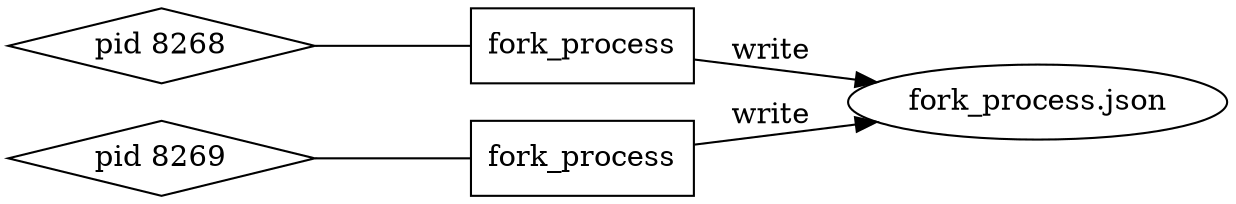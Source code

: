 strict digraph fork_process {
rankdir="LR";
"f_fork_process.json" [label="fork_process.json"];
    p_8268 [label="pid 8268", shape="diamond"];
    "p_8268_fork_process" [label="fork_process", shape="box"];
     p_8268 -> "p_8268_fork_process" [dir="none", minlen=2];
    "p_8268_fork_process" -> "f_fork_process.json" [label="write"];
    p_8269 [label="pid 8269", shape="diamond"];
    "p_8269_fork_process" [label="fork_process", shape="box"];
     p_8269 -> "p_8269_fork_process" [dir="none", minlen=2];
    "p_8269_fork_process" -> "f_fork_process.json" [label="write"];
}
